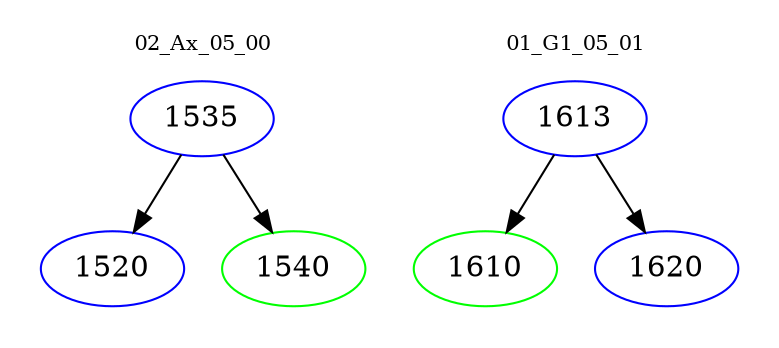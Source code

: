 digraph{
subgraph cluster_0 {
color = white
label = "02_Ax_05_00";
fontsize=10;
T0_1535 [label="1535", color="blue"]
T0_1535 -> T0_1520 [color="black"]
T0_1520 [label="1520", color="blue"]
T0_1535 -> T0_1540 [color="black"]
T0_1540 [label="1540", color="green"]
}
subgraph cluster_1 {
color = white
label = "01_G1_05_01";
fontsize=10;
T1_1613 [label="1613", color="blue"]
T1_1613 -> T1_1610 [color="black"]
T1_1610 [label="1610", color="green"]
T1_1613 -> T1_1620 [color="black"]
T1_1620 [label="1620", color="blue"]
}
}
